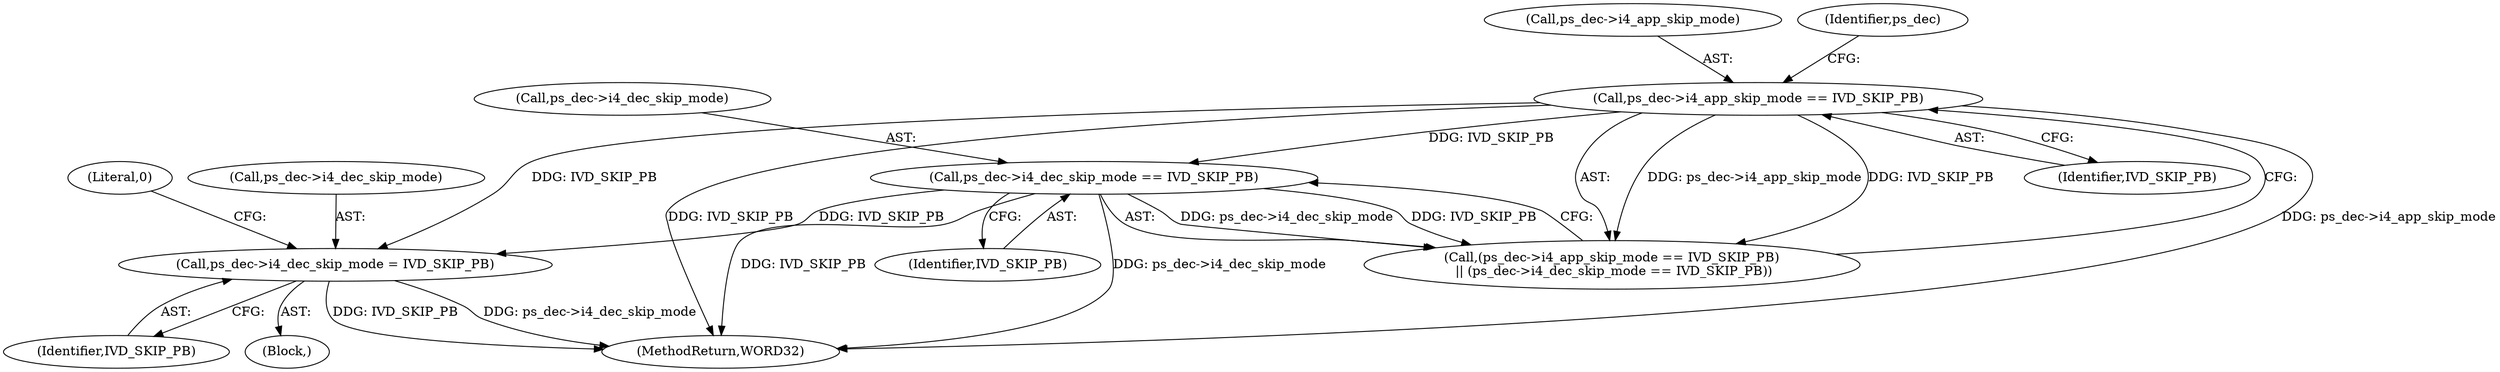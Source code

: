 digraph "0_Android_494561291a503840f385fbcd11d9bc5f4dc502b8_2@pointer" {
"1000387" [label="(Call,ps_dec->i4_dec_skip_mode = IVD_SKIP_PB)"];
"1000308" [label="(Call,ps_dec->i4_app_skip_mode == IVD_SKIP_PB)"];
"1000313" [label="(Call,ps_dec->i4_dec_skip_mode == IVD_SKIP_PB)"];
"1000317" [label="(Identifier,IVD_SKIP_PB)"];
"1000308" [label="(Call,ps_dec->i4_app_skip_mode == IVD_SKIP_PB)"];
"1000391" [label="(Identifier,IVD_SKIP_PB)"];
"1000313" [label="(Call,ps_dec->i4_dec_skip_mode == IVD_SKIP_PB)"];
"1000312" [label="(Identifier,IVD_SKIP_PB)"];
"1002619" [label="(MethodReturn,WORD32)"];
"1000388" [label="(Call,ps_dec->i4_dec_skip_mode)"];
"1000381" [label="(Block,)"];
"1000307" [label="(Call,(ps_dec->i4_app_skip_mode == IVD_SKIP_PB)\n || (ps_dec->i4_dec_skip_mode == IVD_SKIP_PB))"];
"1000393" [label="(Literal,0)"];
"1000309" [label="(Call,ps_dec->i4_app_skip_mode)"];
"1000314" [label="(Call,ps_dec->i4_dec_skip_mode)"];
"1000387" [label="(Call,ps_dec->i4_dec_skip_mode = IVD_SKIP_PB)"];
"1000315" [label="(Identifier,ps_dec)"];
"1000387" -> "1000381"  [label="AST: "];
"1000387" -> "1000391"  [label="CFG: "];
"1000388" -> "1000387"  [label="AST: "];
"1000391" -> "1000387"  [label="AST: "];
"1000393" -> "1000387"  [label="CFG: "];
"1000387" -> "1002619"  [label="DDG: ps_dec->i4_dec_skip_mode"];
"1000387" -> "1002619"  [label="DDG: IVD_SKIP_PB"];
"1000308" -> "1000387"  [label="DDG: IVD_SKIP_PB"];
"1000313" -> "1000387"  [label="DDG: IVD_SKIP_PB"];
"1000308" -> "1000307"  [label="AST: "];
"1000308" -> "1000312"  [label="CFG: "];
"1000309" -> "1000308"  [label="AST: "];
"1000312" -> "1000308"  [label="AST: "];
"1000315" -> "1000308"  [label="CFG: "];
"1000307" -> "1000308"  [label="CFG: "];
"1000308" -> "1002619"  [label="DDG: ps_dec->i4_app_skip_mode"];
"1000308" -> "1002619"  [label="DDG: IVD_SKIP_PB"];
"1000308" -> "1000307"  [label="DDG: ps_dec->i4_app_skip_mode"];
"1000308" -> "1000307"  [label="DDG: IVD_SKIP_PB"];
"1000308" -> "1000313"  [label="DDG: IVD_SKIP_PB"];
"1000313" -> "1000307"  [label="AST: "];
"1000313" -> "1000317"  [label="CFG: "];
"1000314" -> "1000313"  [label="AST: "];
"1000317" -> "1000313"  [label="AST: "];
"1000307" -> "1000313"  [label="CFG: "];
"1000313" -> "1002619"  [label="DDG: ps_dec->i4_dec_skip_mode"];
"1000313" -> "1002619"  [label="DDG: IVD_SKIP_PB"];
"1000313" -> "1000307"  [label="DDG: ps_dec->i4_dec_skip_mode"];
"1000313" -> "1000307"  [label="DDG: IVD_SKIP_PB"];
}
